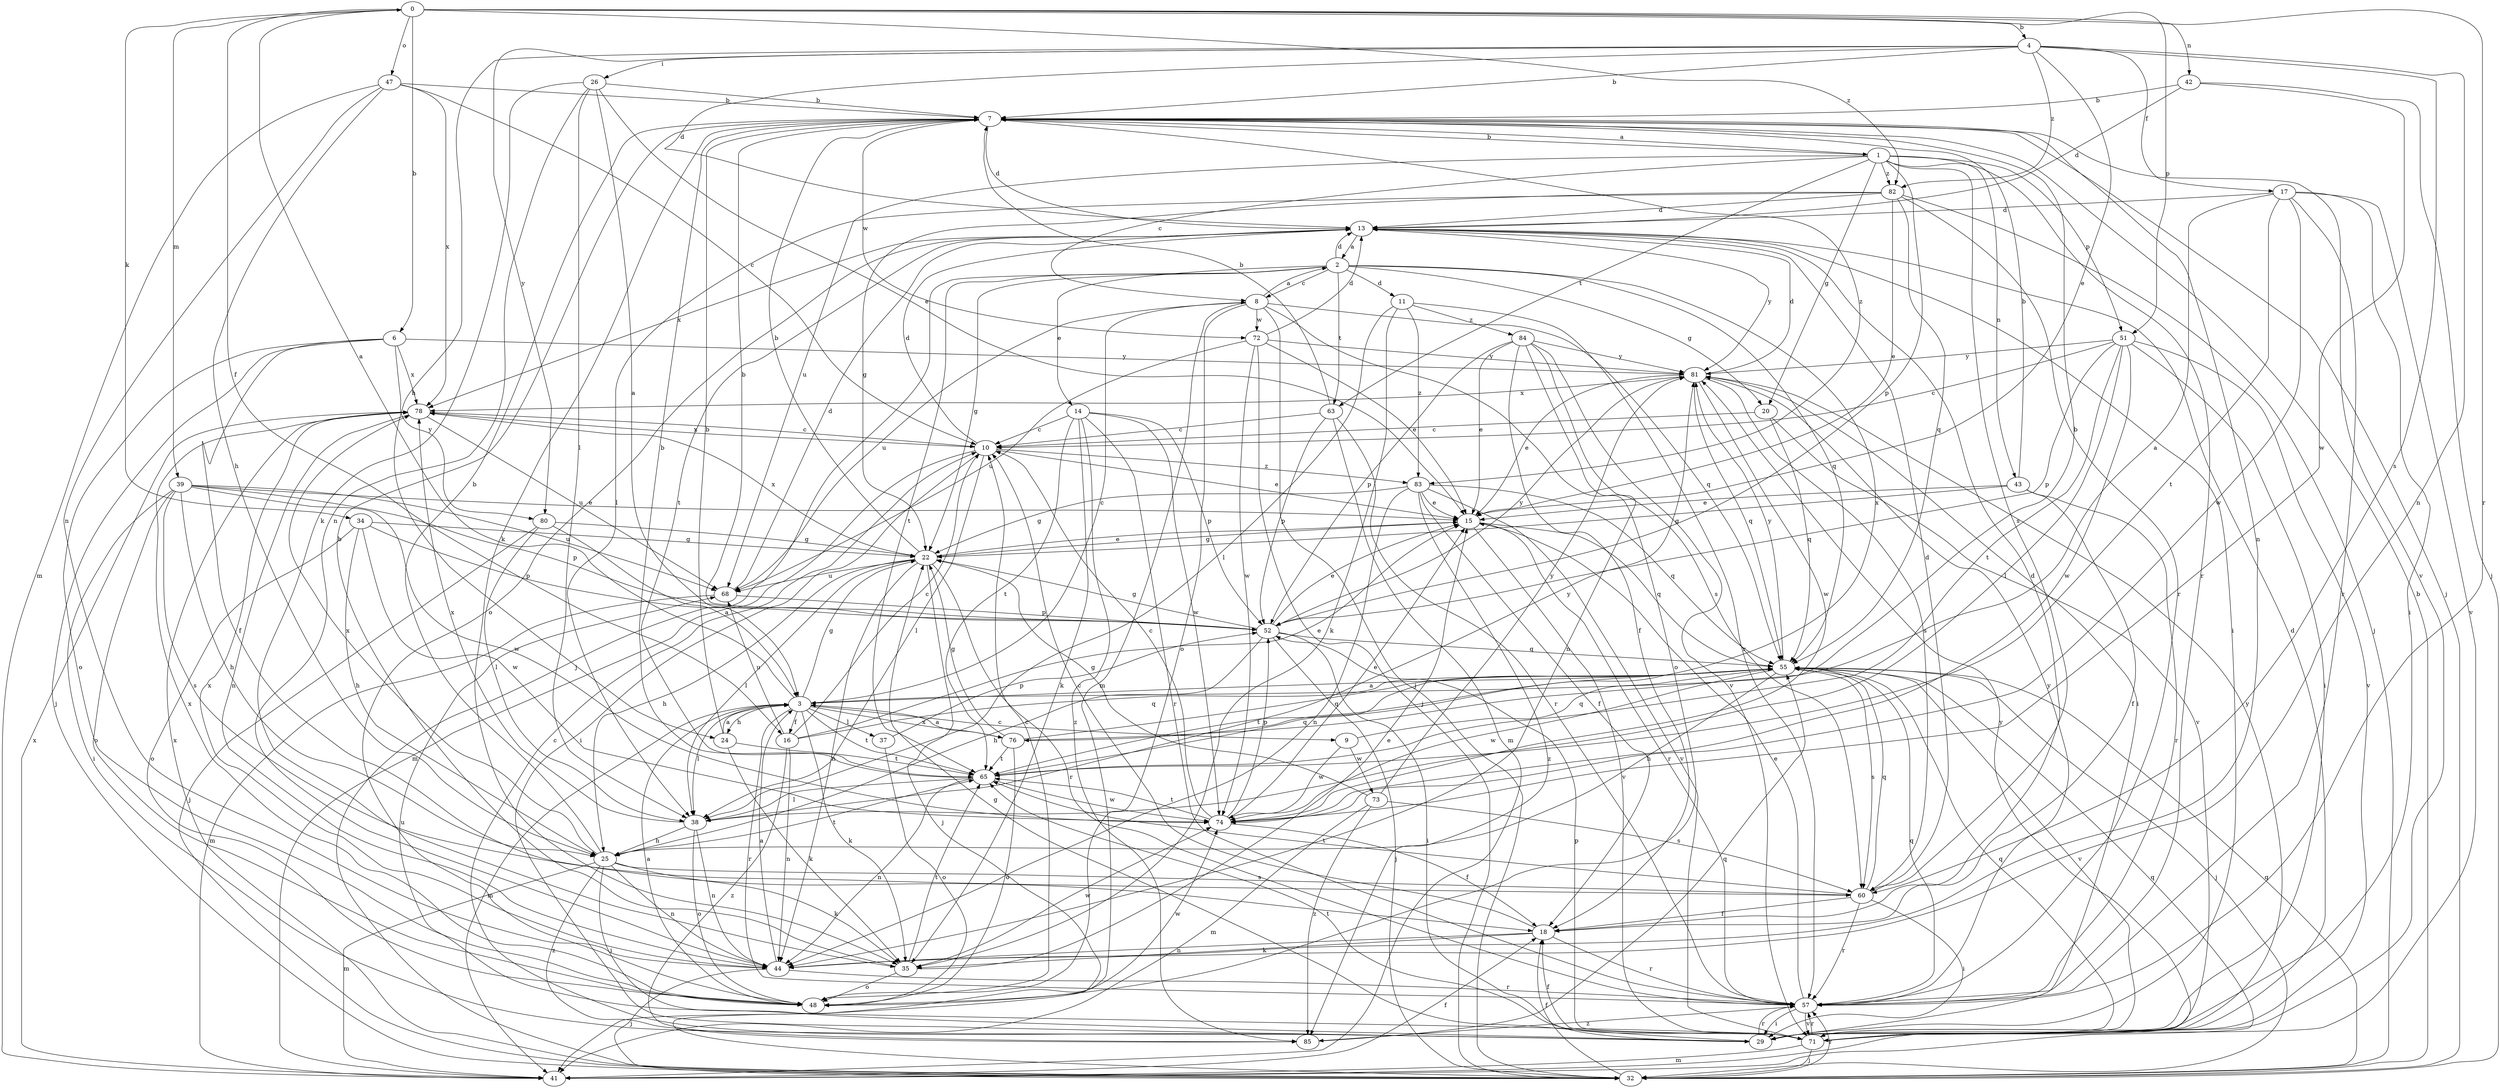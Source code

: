 strict digraph  {
0;
1;
2;
3;
4;
6;
7;
8;
9;
10;
11;
13;
14;
15;
16;
17;
18;
20;
22;
24;
25;
26;
29;
32;
34;
35;
37;
38;
39;
41;
42;
43;
44;
47;
48;
51;
52;
55;
57;
60;
63;
65;
68;
71;
72;
73;
74;
76;
78;
80;
81;
82;
83;
84;
85;
0 -> 4  [label=b];
0 -> 6  [label=b];
0 -> 16  [label=f];
0 -> 34  [label=k];
0 -> 39  [label=m];
0 -> 42  [label=n];
0 -> 47  [label=o];
0 -> 51  [label=p];
0 -> 57  [label=r];
0 -> 82  [label=z];
1 -> 7  [label=b];
1 -> 8  [label=c];
1 -> 20  [label=g];
1 -> 43  [label=n];
1 -> 51  [label=p];
1 -> 52  [label=p];
1 -> 57  [label=r];
1 -> 60  [label=s];
1 -> 63  [label=t];
1 -> 68  [label=u];
1 -> 82  [label=z];
2 -> 8  [label=c];
2 -> 11  [label=d];
2 -> 13  [label=d];
2 -> 14  [label=e];
2 -> 20  [label=g];
2 -> 22  [label=g];
2 -> 32  [label=j];
2 -> 55  [label=q];
2 -> 63  [label=t];
2 -> 65  [label=t];
2 -> 76  [label=x];
3 -> 0  [label=a];
3 -> 8  [label=c];
3 -> 9  [label=c];
3 -> 16  [label=f];
3 -> 22  [label=g];
3 -> 24  [label=h];
3 -> 35  [label=k];
3 -> 37  [label=l];
3 -> 38  [label=l];
3 -> 41  [label=m];
3 -> 57  [label=r];
3 -> 65  [label=t];
3 -> 76  [label=x];
4 -> 7  [label=b];
4 -> 13  [label=d];
4 -> 15  [label=e];
4 -> 17  [label=f];
4 -> 24  [label=h];
4 -> 26  [label=i];
4 -> 44  [label=n];
4 -> 60  [label=s];
4 -> 80  [label=y];
4 -> 82  [label=z];
6 -> 18  [label=f];
6 -> 32  [label=j];
6 -> 48  [label=o];
6 -> 78  [label=x];
6 -> 80  [label=y];
6 -> 81  [label=y];
7 -> 1  [label=a];
7 -> 13  [label=d];
7 -> 32  [label=j];
7 -> 35  [label=k];
7 -> 44  [label=n];
7 -> 71  [label=v];
7 -> 72  [label=w];
7 -> 83  [label=z];
8 -> 2  [label=a];
8 -> 32  [label=j];
8 -> 41  [label=m];
8 -> 48  [label=o];
8 -> 55  [label=q];
8 -> 60  [label=s];
8 -> 68  [label=u];
8 -> 72  [label=w];
9 -> 55  [label=q];
9 -> 73  [label=w];
9 -> 74  [label=w];
10 -> 13  [label=d];
10 -> 15  [label=e];
10 -> 29  [label=i];
10 -> 38  [label=l];
10 -> 41  [label=m];
10 -> 78  [label=x];
10 -> 83  [label=z];
11 -> 35  [label=k];
11 -> 38  [label=l];
11 -> 57  [label=r];
11 -> 83  [label=z];
11 -> 84  [label=z];
13 -> 2  [label=a];
13 -> 29  [label=i];
13 -> 48  [label=o];
13 -> 65  [label=t];
13 -> 78  [label=x];
13 -> 81  [label=y];
14 -> 10  [label=c];
14 -> 35  [label=k];
14 -> 52  [label=p];
14 -> 57  [label=r];
14 -> 65  [label=t];
14 -> 74  [label=w];
14 -> 85  [label=z];
15 -> 22  [label=g];
15 -> 55  [label=q];
15 -> 57  [label=r];
15 -> 71  [label=v];
16 -> 10  [label=c];
16 -> 15  [label=e];
16 -> 44  [label=n];
16 -> 55  [label=q];
16 -> 68  [label=u];
16 -> 85  [label=z];
17 -> 3  [label=a];
17 -> 13  [label=d];
17 -> 29  [label=i];
17 -> 57  [label=r];
17 -> 65  [label=t];
17 -> 71  [label=v];
17 -> 74  [label=w];
18 -> 10  [label=c];
18 -> 13  [label=d];
18 -> 35  [label=k];
18 -> 44  [label=n];
18 -> 57  [label=r];
20 -> 10  [label=c];
20 -> 55  [label=q];
20 -> 71  [label=v];
22 -> 7  [label=b];
22 -> 15  [label=e];
22 -> 25  [label=h];
22 -> 32  [label=j];
22 -> 38  [label=l];
22 -> 44  [label=n];
22 -> 57  [label=r];
22 -> 68  [label=u];
22 -> 78  [label=x];
24 -> 3  [label=a];
24 -> 7  [label=b];
24 -> 35  [label=k];
24 -> 65  [label=t];
25 -> 7  [label=b];
25 -> 29  [label=i];
25 -> 35  [label=k];
25 -> 41  [label=m];
25 -> 44  [label=n];
25 -> 60  [label=s];
25 -> 65  [label=t];
25 -> 78  [label=x];
25 -> 85  [label=z];
26 -> 3  [label=a];
26 -> 7  [label=b];
26 -> 15  [label=e];
26 -> 35  [label=k];
26 -> 38  [label=l];
26 -> 44  [label=n];
29 -> 10  [label=c];
29 -> 22  [label=g];
29 -> 57  [label=r];
32 -> 7  [label=b];
32 -> 18  [label=f];
32 -> 55  [label=q];
32 -> 57  [label=r];
32 -> 78  [label=x];
34 -> 22  [label=g];
34 -> 25  [label=h];
34 -> 48  [label=o];
34 -> 52  [label=p];
34 -> 74  [label=w];
35 -> 7  [label=b];
35 -> 15  [label=e];
35 -> 48  [label=o];
35 -> 65  [label=t];
35 -> 74  [label=w];
37 -> 48  [label=o];
37 -> 52  [label=p];
38 -> 25  [label=h];
38 -> 44  [label=n];
38 -> 48  [label=o];
38 -> 78  [label=x];
38 -> 81  [label=y];
39 -> 15  [label=e];
39 -> 25  [label=h];
39 -> 29  [label=i];
39 -> 48  [label=o];
39 -> 52  [label=p];
39 -> 60  [label=s];
39 -> 68  [label=u];
39 -> 74  [label=w];
41 -> 18  [label=f];
41 -> 55  [label=q];
41 -> 78  [label=x];
41 -> 81  [label=y];
42 -> 7  [label=b];
42 -> 13  [label=d];
42 -> 32  [label=j];
42 -> 74  [label=w];
43 -> 7  [label=b];
43 -> 15  [label=e];
43 -> 18  [label=f];
43 -> 22  [label=g];
43 -> 57  [label=r];
44 -> 3  [label=a];
44 -> 32  [label=j];
44 -> 57  [label=r];
44 -> 78  [label=x];
47 -> 7  [label=b];
47 -> 10  [label=c];
47 -> 25  [label=h];
47 -> 41  [label=m];
47 -> 44  [label=n];
47 -> 78  [label=x];
48 -> 3  [label=a];
48 -> 10  [label=c];
48 -> 74  [label=w];
48 -> 78  [label=x];
51 -> 10  [label=c];
51 -> 29  [label=i];
51 -> 38  [label=l];
51 -> 52  [label=p];
51 -> 65  [label=t];
51 -> 71  [label=v];
51 -> 74  [label=w];
51 -> 81  [label=y];
52 -> 7  [label=b];
52 -> 15  [label=e];
52 -> 22  [label=g];
52 -> 25  [label=h];
52 -> 29  [label=i];
52 -> 32  [label=j];
52 -> 55  [label=q];
52 -> 81  [label=y];
55 -> 3  [label=a];
55 -> 25  [label=h];
55 -> 32  [label=j];
55 -> 60  [label=s];
55 -> 65  [label=t];
55 -> 71  [label=v];
55 -> 74  [label=w];
55 -> 81  [label=y];
57 -> 15  [label=e];
57 -> 29  [label=i];
57 -> 55  [label=q];
57 -> 71  [label=v];
57 -> 81  [label=y];
57 -> 85  [label=z];
60 -> 13  [label=d];
60 -> 18  [label=f];
60 -> 29  [label=i];
60 -> 55  [label=q];
60 -> 57  [label=r];
60 -> 65  [label=t];
63 -> 7  [label=b];
63 -> 10  [label=c];
63 -> 41  [label=m];
63 -> 52  [label=p];
63 -> 57  [label=r];
65 -> 7  [label=b];
65 -> 38  [label=l];
65 -> 44  [label=n];
65 -> 55  [label=q];
65 -> 74  [label=w];
68 -> 13  [label=d];
68 -> 41  [label=m];
68 -> 52  [label=p];
71 -> 13  [label=d];
71 -> 18  [label=f];
71 -> 32  [label=j];
71 -> 41  [label=m];
71 -> 52  [label=p];
71 -> 55  [label=q];
71 -> 57  [label=r];
71 -> 65  [label=t];
71 -> 68  [label=u];
71 -> 81  [label=y];
72 -> 13  [label=d];
72 -> 15  [label=e];
72 -> 32  [label=j];
72 -> 68  [label=u];
72 -> 74  [label=w];
72 -> 81  [label=y];
73 -> 22  [label=g];
73 -> 41  [label=m];
73 -> 60  [label=s];
73 -> 81  [label=y];
73 -> 85  [label=z];
74 -> 10  [label=c];
74 -> 15  [label=e];
74 -> 18  [label=f];
74 -> 52  [label=p];
74 -> 65  [label=t];
76 -> 3  [label=a];
76 -> 7  [label=b];
76 -> 22  [label=g];
76 -> 48  [label=o];
76 -> 55  [label=q];
76 -> 65  [label=t];
78 -> 10  [label=c];
78 -> 44  [label=n];
78 -> 68  [label=u];
80 -> 3  [label=a];
80 -> 22  [label=g];
80 -> 32  [label=j];
80 -> 38  [label=l];
81 -> 13  [label=d];
81 -> 15  [label=e];
81 -> 29  [label=i];
81 -> 55  [label=q];
81 -> 60  [label=s];
81 -> 74  [label=w];
81 -> 78  [label=x];
82 -> 13  [label=d];
82 -> 15  [label=e];
82 -> 22  [label=g];
82 -> 32  [label=j];
82 -> 38  [label=l];
82 -> 55  [label=q];
82 -> 57  [label=r];
83 -> 15  [label=e];
83 -> 18  [label=f];
83 -> 22  [label=g];
83 -> 44  [label=n];
83 -> 55  [label=q];
83 -> 71  [label=v];
83 -> 85  [label=z];
84 -> 15  [label=e];
84 -> 18  [label=f];
84 -> 44  [label=n];
84 -> 48  [label=o];
84 -> 52  [label=p];
84 -> 71  [label=v];
84 -> 81  [label=y];
85 -> 55  [label=q];
}
